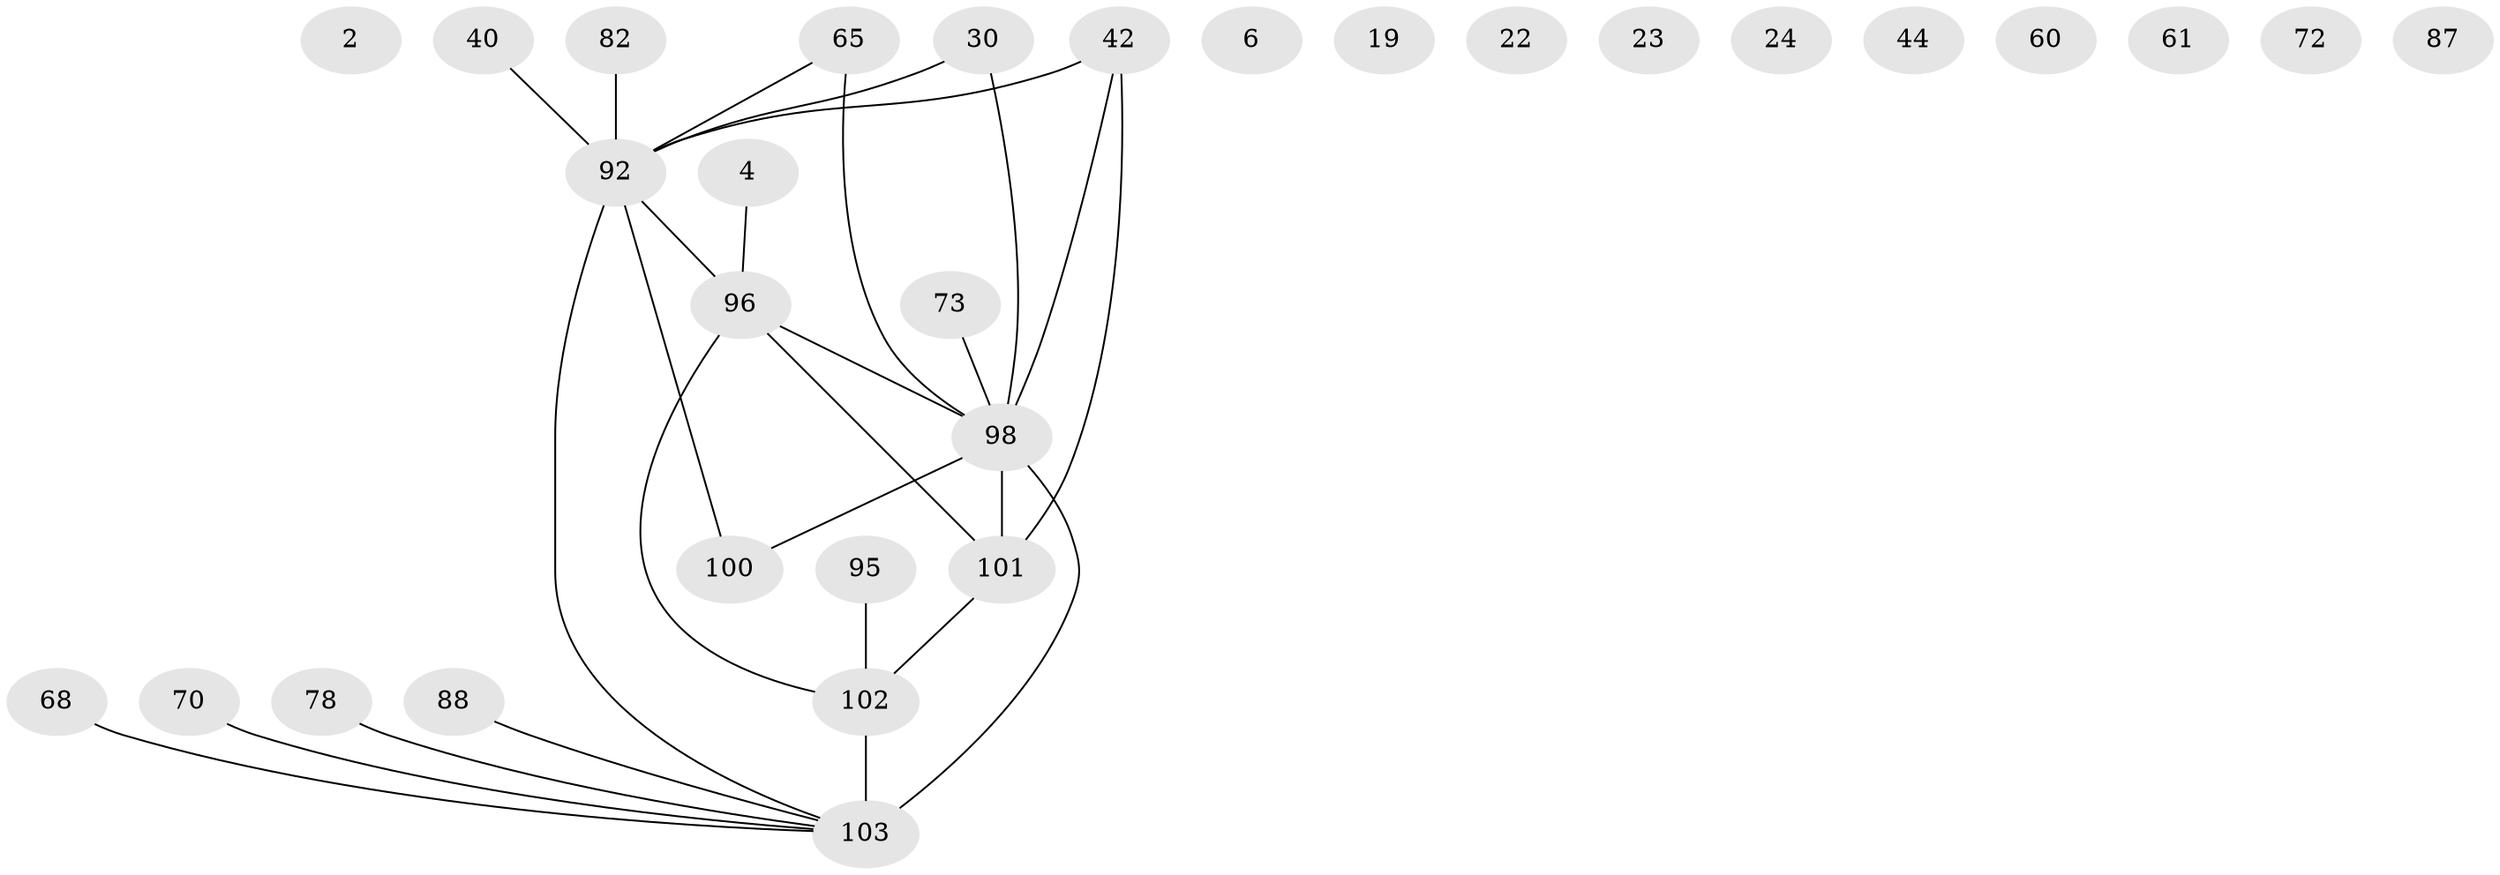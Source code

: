 // original degree distribution, {4: 0.1553398058252427, 0: 0.0970873786407767, 3: 0.11650485436893204, 1: 0.1941747572815534, 6: 0.06796116504854369, 2: 0.2815533980582524, 5: 0.05825242718446602, 7: 0.019417475728155338, 8: 0.009708737864077669}
// Generated by graph-tools (version 1.1) at 2025/43/03/04/25 21:43:07]
// undirected, 30 vertices, 27 edges
graph export_dot {
graph [start="1"]
  node [color=gray90,style=filled];
  2;
  4;
  6;
  19;
  22;
  23;
  24 [super="+18"];
  30;
  40;
  42 [super="+16"];
  44;
  60;
  61;
  65;
  68;
  70;
  72;
  73;
  78;
  82 [super="+25"];
  87;
  88;
  92 [super="+74+86+43+90"];
  95;
  96 [super="+53+55+36+20+77+93"];
  98 [super="+71+80+79"];
  100 [super="+21+64"];
  101 [super="+51+89+38+63+8"];
  102 [super="+62"];
  103 [super="+10+99+94"];
  4 -- 96;
  30 -- 98;
  30 -- 92;
  40 -- 92;
  42 -- 98 [weight=2];
  42 -- 101 [weight=2];
  42 -- 92 [weight=4];
  65 -- 98 [weight=3];
  65 -- 92 [weight=2];
  68 -- 103;
  70 -- 103;
  73 -- 98;
  78 -- 103;
  82 -- 92 [weight=2];
  88 -- 103;
  92 -- 96 [weight=6];
  92 -- 100;
  92 -- 103 [weight=5];
  95 -- 102;
  96 -- 101;
  96 -- 98 [weight=5];
  96 -- 102;
  98 -- 100;
  98 -- 103 [weight=7];
  98 -- 101 [weight=2];
  101 -- 102 [weight=3];
  102 -- 103 [weight=4];
}
